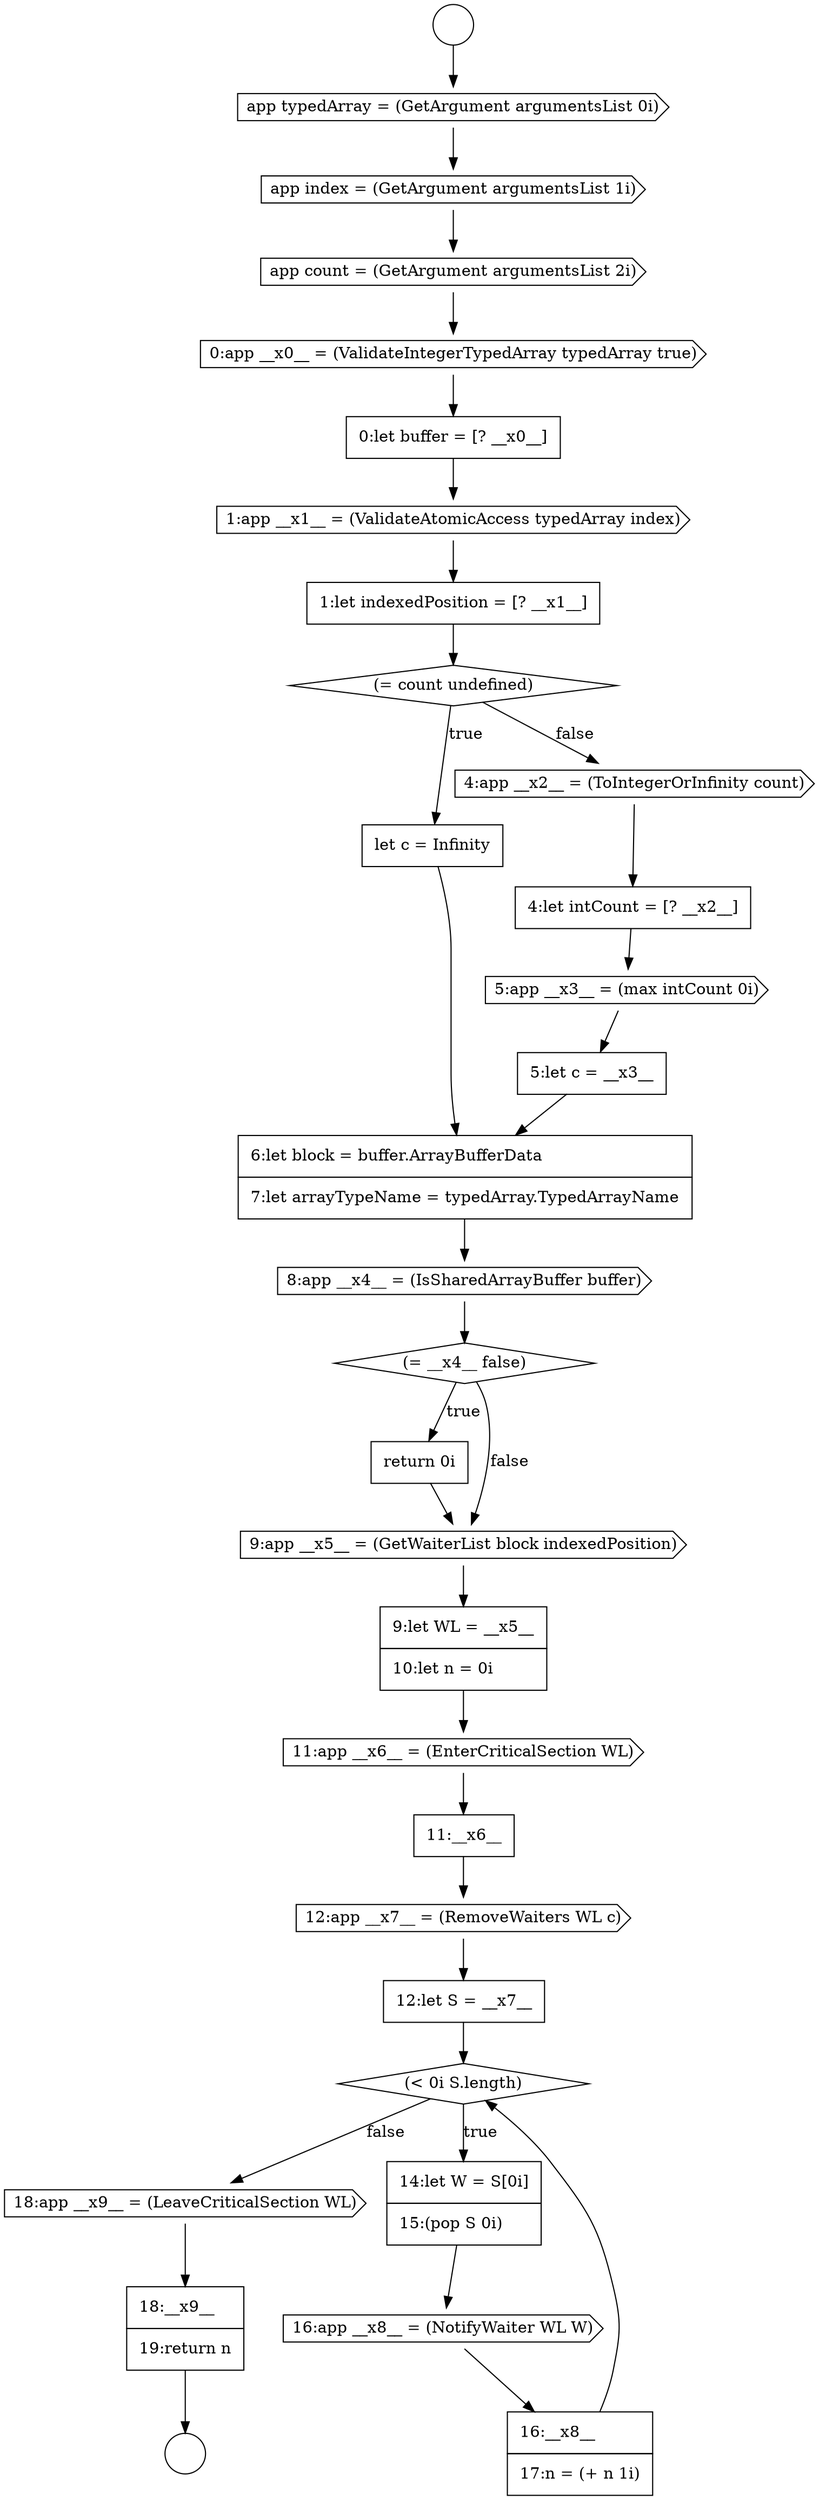 digraph {
  node0 [shape=circle label=" " color="black" fillcolor="white" style=filled]
  node5 [shape=cds, label=<<font color="black">0:app __x0__ = (ValidateIntegerTypedArray typedArray true)</font>> color="black" fillcolor="white" style=filled]
  node10 [shape=none, margin=0, label=<<font color="black">
    <table border="0" cellborder="1" cellspacing="0" cellpadding="10">
      <tr><td align="left">let c = Infinity</td></tr>
    </table>
  </font>> color="black" fillcolor="white" style=filled]
  node14 [shape=none, margin=0, label=<<font color="black">
    <table border="0" cellborder="1" cellspacing="0" cellpadding="10">
      <tr><td align="left">5:let c = __x3__</td></tr>
    </table>
  </font>> color="black" fillcolor="white" style=filled]
  node1 [shape=circle label=" " color="black" fillcolor="white" style=filled]
  node6 [shape=none, margin=0, label=<<font color="black">
    <table border="0" cellborder="1" cellspacing="0" cellpadding="10">
      <tr><td align="left">0:let buffer = [? __x0__]</td></tr>
    </table>
  </font>> color="black" fillcolor="white" style=filled]
  node9 [shape=diamond, label=<<font color="black">(= count undefined)</font>> color="black" fillcolor="white" style=filled]
  node13 [shape=cds, label=<<font color="black">5:app __x3__ = (max intCount 0i)</font>> color="black" fillcolor="white" style=filled]
  node2 [shape=cds, label=<<font color="black">app typedArray = (GetArgument argumentsList 0i)</font>> color="black" fillcolor="white" style=filled]
  node17 [shape=diamond, label=<<font color="black">(= __x4__ false)</font>> color="black" fillcolor="white" style=filled]
  node12 [shape=none, margin=0, label=<<font color="black">
    <table border="0" cellborder="1" cellspacing="0" cellpadding="10">
      <tr><td align="left">4:let intCount = [? __x2__]</td></tr>
    </table>
  </font>> color="black" fillcolor="white" style=filled]
  node7 [shape=cds, label=<<font color="black">1:app __x1__ = (ValidateAtomicAccess typedArray index)</font>> color="black" fillcolor="white" style=filled]
  node3 [shape=cds, label=<<font color="black">app index = (GetArgument argumentsList 1i)</font>> color="black" fillcolor="white" style=filled]
  node18 [shape=none, margin=0, label=<<font color="black">
    <table border="0" cellborder="1" cellspacing="0" cellpadding="10">
      <tr><td align="left">return 0i</td></tr>
    </table>
  </font>> color="black" fillcolor="white" style=filled]
  node16 [shape=cds, label=<<font color="black">8:app __x4__ = (IsSharedArrayBuffer buffer)</font>> color="black" fillcolor="white" style=filled]
  node11 [shape=cds, label=<<font color="black">4:app __x2__ = (ToIntegerOrInfinity count)</font>> color="black" fillcolor="white" style=filled]
  node8 [shape=none, margin=0, label=<<font color="black">
    <table border="0" cellborder="1" cellspacing="0" cellpadding="10">
      <tr><td align="left">1:let indexedPosition = [? __x1__]</td></tr>
    </table>
  </font>> color="black" fillcolor="white" style=filled]
  node4 [shape=cds, label=<<font color="black">app count = (GetArgument argumentsList 2i)</font>> color="black" fillcolor="white" style=filled]
  node15 [shape=none, margin=0, label=<<font color="black">
    <table border="0" cellborder="1" cellspacing="0" cellpadding="10">
      <tr><td align="left">6:let block = buffer.ArrayBufferData</td></tr>
      <tr><td align="left">7:let arrayTypeName = typedArray.TypedArrayName</td></tr>
    </table>
  </font>> color="black" fillcolor="white" style=filled]
  node24 [shape=none, margin=0, label=<<font color="black">
    <table border="0" cellborder="1" cellspacing="0" cellpadding="10">
      <tr><td align="left">12:let S = __x7__</td></tr>
    </table>
  </font>> color="black" fillcolor="white" style=filled]
  node25 [shape=diamond, label=<<font color="black">(&lt; 0i S.length)</font>> color="black" fillcolor="white" style=filled]
  node20 [shape=none, margin=0, label=<<font color="black">
    <table border="0" cellborder="1" cellspacing="0" cellpadding="10">
      <tr><td align="left">9:let WL = __x5__</td></tr>
      <tr><td align="left">10:let n = 0i</td></tr>
    </table>
  </font>> color="black" fillcolor="white" style=filled]
  node29 [shape=cds, label=<<font color="black">18:app __x9__ = (LeaveCriticalSection WL)</font>> color="black" fillcolor="white" style=filled]
  node28 [shape=none, margin=0, label=<<font color="black">
    <table border="0" cellborder="1" cellspacing="0" cellpadding="10">
      <tr><td align="left">16:__x8__</td></tr>
      <tr><td align="left">17:n = (+ n 1i)</td></tr>
    </table>
  </font>> color="black" fillcolor="white" style=filled]
  node21 [shape=cds, label=<<font color="black">11:app __x6__ = (EnterCriticalSection WL)</font>> color="black" fillcolor="white" style=filled]
  node22 [shape=none, margin=0, label=<<font color="black">
    <table border="0" cellborder="1" cellspacing="0" cellpadding="10">
      <tr><td align="left">11:__x6__</td></tr>
    </table>
  </font>> color="black" fillcolor="white" style=filled]
  node27 [shape=cds, label=<<font color="black">16:app __x8__ = (NotifyWaiter WL W)</font>> color="black" fillcolor="white" style=filled]
  node26 [shape=none, margin=0, label=<<font color="black">
    <table border="0" cellborder="1" cellspacing="0" cellpadding="10">
      <tr><td align="left">14:let W = S[0i]</td></tr>
      <tr><td align="left">15:(pop S 0i)</td></tr>
    </table>
  </font>> color="black" fillcolor="white" style=filled]
  node23 [shape=cds, label=<<font color="black">12:app __x7__ = (RemoveWaiters WL c)</font>> color="black" fillcolor="white" style=filled]
  node30 [shape=none, margin=0, label=<<font color="black">
    <table border="0" cellborder="1" cellspacing="0" cellpadding="10">
      <tr><td align="left">18:__x9__</td></tr>
      <tr><td align="left">19:return n</td></tr>
    </table>
  </font>> color="black" fillcolor="white" style=filled]
  node19 [shape=cds, label=<<font color="black">9:app __x5__ = (GetWaiterList block indexedPosition)</font>> color="black" fillcolor="white" style=filled]
  node29 -> node30 [ color="black"]
  node0 -> node2 [ color="black"]
  node27 -> node28 [ color="black"]
  node26 -> node27 [ color="black"]
  node16 -> node17 [ color="black"]
  node17 -> node18 [label=<<font color="black">true</font>> color="black"]
  node17 -> node19 [label=<<font color="black">false</font>> color="black"]
  node5 -> node6 [ color="black"]
  node3 -> node4 [ color="black"]
  node28 -> node25 [ color="black"]
  node7 -> node8 [ color="black"]
  node18 -> node19 [ color="black"]
  node2 -> node3 [ color="black"]
  node15 -> node16 [ color="black"]
  node11 -> node12 [ color="black"]
  node9 -> node10 [label=<<font color="black">true</font>> color="black"]
  node9 -> node11 [label=<<font color="black">false</font>> color="black"]
  node19 -> node20 [ color="black"]
  node10 -> node15 [ color="black"]
  node13 -> node14 [ color="black"]
  node12 -> node13 [ color="black"]
  node25 -> node26 [label=<<font color="black">true</font>> color="black"]
  node25 -> node29 [label=<<font color="black">false</font>> color="black"]
  node22 -> node23 [ color="black"]
  node6 -> node7 [ color="black"]
  node23 -> node24 [ color="black"]
  node14 -> node15 [ color="black"]
  node4 -> node5 [ color="black"]
  node30 -> node1 [ color="black"]
  node8 -> node9 [ color="black"]
  node21 -> node22 [ color="black"]
  node20 -> node21 [ color="black"]
  node24 -> node25 [ color="black"]
}
